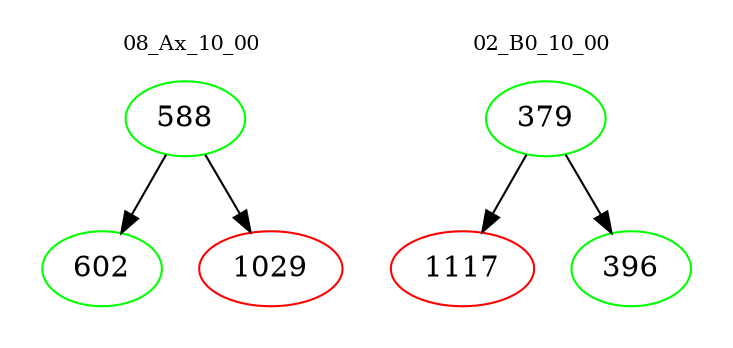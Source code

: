 digraph{
subgraph cluster_0 {
color = white
label = "08_Ax_10_00";
fontsize=10;
T0_588 [label="588", color="green"]
T0_588 -> T0_602 [color="black"]
T0_602 [label="602", color="green"]
T0_588 -> T0_1029 [color="black"]
T0_1029 [label="1029", color="red"]
}
subgraph cluster_1 {
color = white
label = "02_B0_10_00";
fontsize=10;
T1_379 [label="379", color="green"]
T1_379 -> T1_1117 [color="black"]
T1_1117 [label="1117", color="red"]
T1_379 -> T1_396 [color="black"]
T1_396 [label="396", color="green"]
}
}
